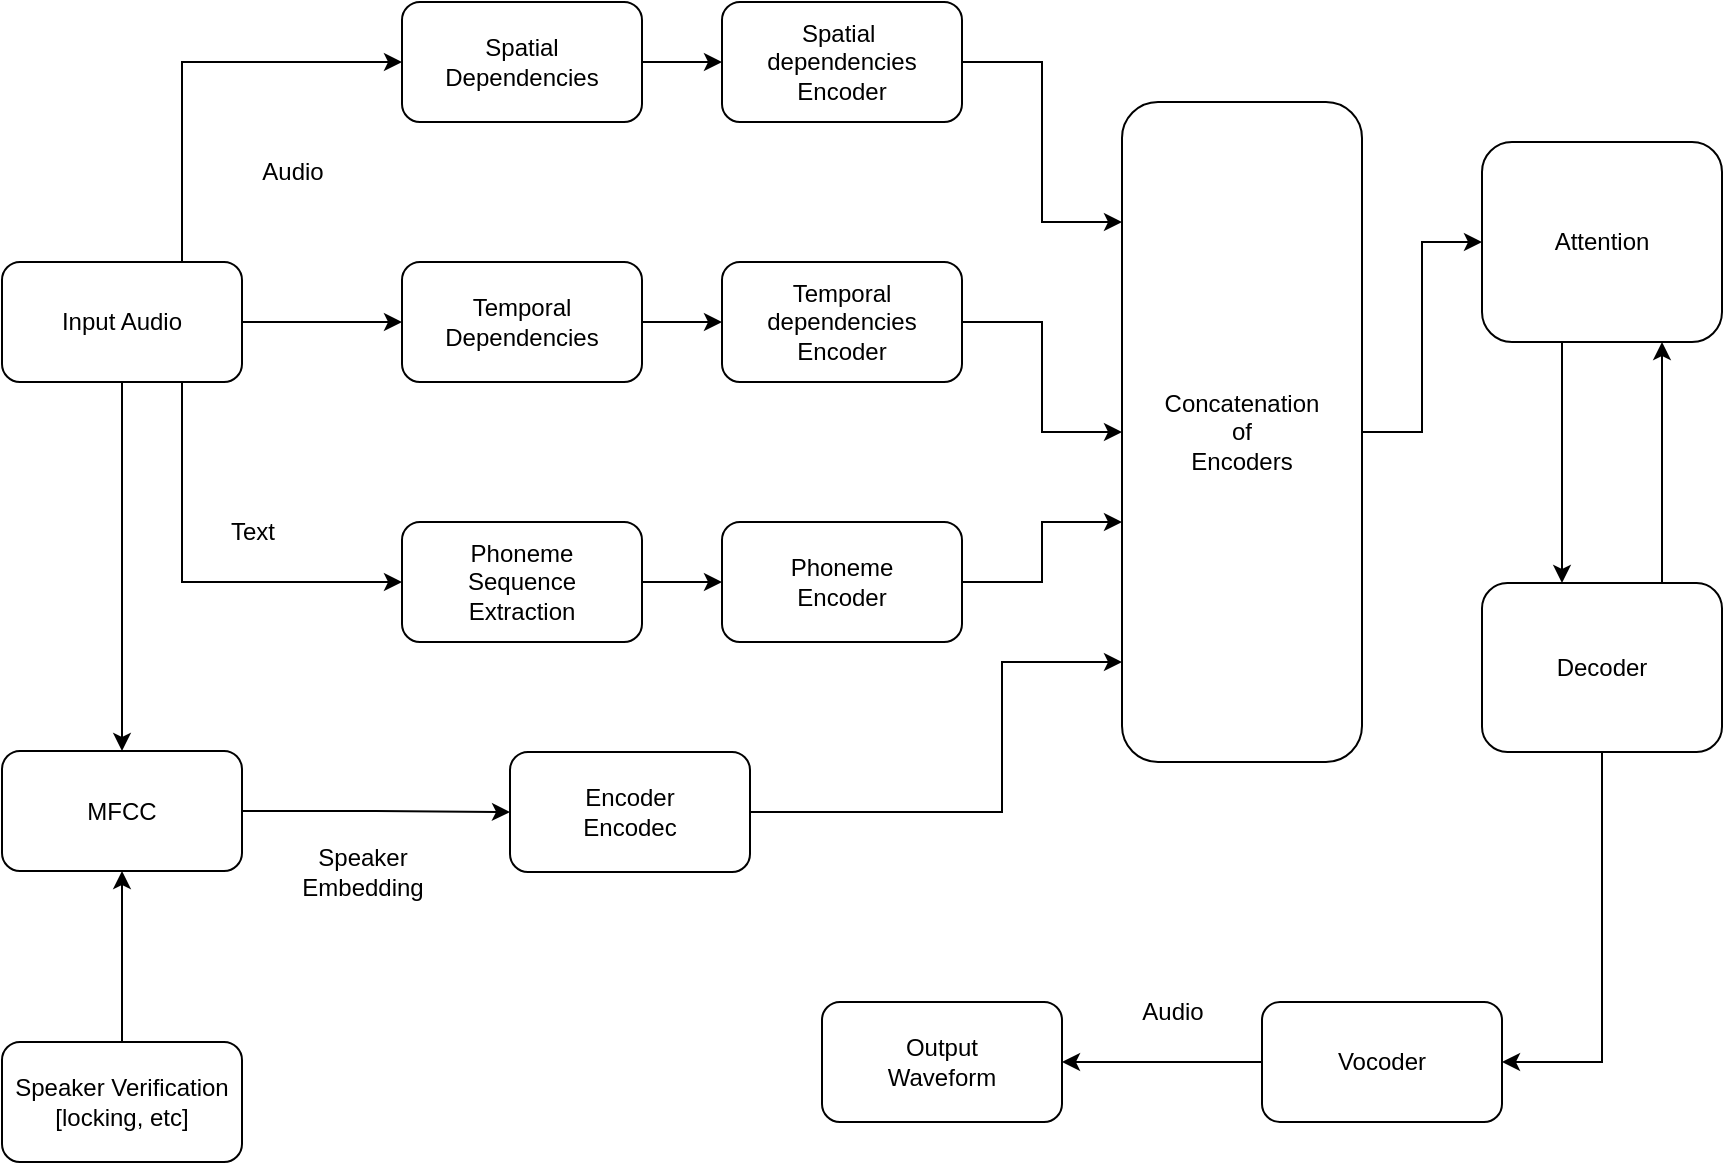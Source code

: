 <mxfile version="21.6.8" type="device">
  <diagram id="C5RBs43oDa-KdzZeNtuy" name="Page-1">
    <mxGraphModel dx="1050" dy="623" grid="1" gridSize="10" guides="1" tooltips="1" connect="1" arrows="1" fold="1" page="1" pageScale="1" pageWidth="827" pageHeight="1169" math="0" shadow="0">
      <root>
        <mxCell id="WIyWlLk6GJQsqaUBKTNV-0" />
        <mxCell id="WIyWlLk6GJQsqaUBKTNV-1" parent="WIyWlLk6GJQsqaUBKTNV-0" />
        <mxCell id="sBbS072iyXXfsRHacHDE-6" style="edgeStyle=orthogonalEdgeStyle;rounded=0;orthogonalLoop=1;jettySize=auto;html=1;" edge="1" parent="WIyWlLk6GJQsqaUBKTNV-1" source="sBbS072iyXXfsRHacHDE-0" target="sBbS072iyXXfsRHacHDE-3">
          <mxGeometry relative="1" as="geometry" />
        </mxCell>
        <mxCell id="sBbS072iyXXfsRHacHDE-7" style="edgeStyle=orthogonalEdgeStyle;rounded=0;orthogonalLoop=1;jettySize=auto;html=1;" edge="1" parent="WIyWlLk6GJQsqaUBKTNV-1" source="sBbS072iyXXfsRHacHDE-0" target="sBbS072iyXXfsRHacHDE-4">
          <mxGeometry relative="1" as="geometry">
            <Array as="points">
              <mxPoint x="130" y="180" />
            </Array>
          </mxGeometry>
        </mxCell>
        <mxCell id="sBbS072iyXXfsRHacHDE-8" style="edgeStyle=orthogonalEdgeStyle;rounded=0;orthogonalLoop=1;jettySize=auto;html=1;" edge="1" parent="WIyWlLk6GJQsqaUBKTNV-1" source="sBbS072iyXXfsRHacHDE-0" target="sBbS072iyXXfsRHacHDE-1">
          <mxGeometry relative="1" as="geometry">
            <Array as="points">
              <mxPoint x="130" y="440" />
            </Array>
          </mxGeometry>
        </mxCell>
        <mxCell id="sBbS072iyXXfsRHacHDE-14" style="edgeStyle=orthogonalEdgeStyle;rounded=0;orthogonalLoop=1;jettySize=auto;html=1;" edge="1" parent="WIyWlLk6GJQsqaUBKTNV-1" source="sBbS072iyXXfsRHacHDE-0" target="sBbS072iyXXfsRHacHDE-11">
          <mxGeometry relative="1" as="geometry" />
        </mxCell>
        <mxCell id="sBbS072iyXXfsRHacHDE-0" value="Input Audio&lt;br&gt;" style="rounded=1;whiteSpace=wrap;html=1;" vertex="1" parent="WIyWlLk6GJQsqaUBKTNV-1">
          <mxGeometry x="40" y="280" width="120" height="60" as="geometry" />
        </mxCell>
        <mxCell id="sBbS072iyXXfsRHacHDE-19" style="edgeStyle=orthogonalEdgeStyle;rounded=0;orthogonalLoop=1;jettySize=auto;html=1;entryX=0;entryY=0.5;entryDx=0;entryDy=0;" edge="1" parent="WIyWlLk6GJQsqaUBKTNV-1" source="sBbS072iyXXfsRHacHDE-1" target="sBbS072iyXXfsRHacHDE-17">
          <mxGeometry relative="1" as="geometry" />
        </mxCell>
        <mxCell id="sBbS072iyXXfsRHacHDE-1" value="Phoneme&lt;br&gt;Sequence&lt;br&gt;Extraction" style="rounded=1;whiteSpace=wrap;html=1;" vertex="1" parent="WIyWlLk6GJQsqaUBKTNV-1">
          <mxGeometry x="240" y="410" width="120" height="60" as="geometry" />
        </mxCell>
        <mxCell id="sBbS072iyXXfsRHacHDE-22" style="edgeStyle=orthogonalEdgeStyle;rounded=0;orthogonalLoop=1;jettySize=auto;html=1;" edge="1" parent="WIyWlLk6GJQsqaUBKTNV-1" source="sBbS072iyXXfsRHacHDE-3" target="sBbS072iyXXfsRHacHDE-20">
          <mxGeometry relative="1" as="geometry" />
        </mxCell>
        <mxCell id="sBbS072iyXXfsRHacHDE-3" value="Temporal Dependencies" style="rounded=1;whiteSpace=wrap;html=1;" vertex="1" parent="WIyWlLk6GJQsqaUBKTNV-1">
          <mxGeometry x="240" y="280" width="120" height="60" as="geometry" />
        </mxCell>
        <mxCell id="sBbS072iyXXfsRHacHDE-23" style="edgeStyle=orthogonalEdgeStyle;rounded=0;orthogonalLoop=1;jettySize=auto;html=1;" edge="1" parent="WIyWlLk6GJQsqaUBKTNV-1" source="sBbS072iyXXfsRHacHDE-4" target="sBbS072iyXXfsRHacHDE-21">
          <mxGeometry relative="1" as="geometry" />
        </mxCell>
        <mxCell id="sBbS072iyXXfsRHacHDE-4" value="Spatial&lt;br&gt;Dependencies" style="rounded=1;whiteSpace=wrap;html=1;" vertex="1" parent="WIyWlLk6GJQsqaUBKTNV-1">
          <mxGeometry x="240" y="150" width="120" height="60" as="geometry" />
        </mxCell>
        <mxCell id="sBbS072iyXXfsRHacHDE-9" value="Text" style="text;html=1;align=center;verticalAlign=middle;resizable=0;points=[];autosize=1;strokeColor=none;fillColor=none;" vertex="1" parent="WIyWlLk6GJQsqaUBKTNV-1">
          <mxGeometry x="140" y="400" width="50" height="30" as="geometry" />
        </mxCell>
        <mxCell id="sBbS072iyXXfsRHacHDE-10" value="Audio" style="text;html=1;align=center;verticalAlign=middle;resizable=0;points=[];autosize=1;strokeColor=none;fillColor=none;" vertex="1" parent="WIyWlLk6GJQsqaUBKTNV-1">
          <mxGeometry x="160" y="220" width="50" height="30" as="geometry" />
        </mxCell>
        <mxCell id="sBbS072iyXXfsRHacHDE-15" style="edgeStyle=orthogonalEdgeStyle;rounded=0;orthogonalLoop=1;jettySize=auto;html=1;" edge="1" parent="WIyWlLk6GJQsqaUBKTNV-1" source="sBbS072iyXXfsRHacHDE-11" target="sBbS072iyXXfsRHacHDE-16">
          <mxGeometry relative="1" as="geometry">
            <mxPoint x="300" y="554.5" as="targetPoint" />
          </mxGeometry>
        </mxCell>
        <mxCell id="sBbS072iyXXfsRHacHDE-11" value="MFCC" style="rounded=1;whiteSpace=wrap;html=1;" vertex="1" parent="WIyWlLk6GJQsqaUBKTNV-1">
          <mxGeometry x="40" y="524.5" width="120" height="60" as="geometry" />
        </mxCell>
        <mxCell id="sBbS072iyXXfsRHacHDE-13" style="edgeStyle=orthogonalEdgeStyle;rounded=0;orthogonalLoop=1;jettySize=auto;html=1;entryX=0.5;entryY=1;entryDx=0;entryDy=0;" edge="1" parent="WIyWlLk6GJQsqaUBKTNV-1" source="sBbS072iyXXfsRHacHDE-12" target="sBbS072iyXXfsRHacHDE-11">
          <mxGeometry relative="1" as="geometry" />
        </mxCell>
        <mxCell id="sBbS072iyXXfsRHacHDE-12" value="Speaker Verification&lt;br&gt;[locking, etc]" style="rounded=1;whiteSpace=wrap;html=1;" vertex="1" parent="WIyWlLk6GJQsqaUBKTNV-1">
          <mxGeometry x="40" y="670" width="120" height="60" as="geometry" />
        </mxCell>
        <mxCell id="sBbS072iyXXfsRHacHDE-28" style="edgeStyle=orthogonalEdgeStyle;rounded=0;orthogonalLoop=1;jettySize=auto;html=1;" edge="1" parent="WIyWlLk6GJQsqaUBKTNV-1" source="sBbS072iyXXfsRHacHDE-16" target="sBbS072iyXXfsRHacHDE-24">
          <mxGeometry relative="1" as="geometry">
            <Array as="points">
              <mxPoint x="540" y="555" />
              <mxPoint x="540" y="480" />
            </Array>
          </mxGeometry>
        </mxCell>
        <mxCell id="sBbS072iyXXfsRHacHDE-16" value="Encoder&lt;br&gt;Encodec" style="rounded=1;whiteSpace=wrap;html=1;" vertex="1" parent="WIyWlLk6GJQsqaUBKTNV-1">
          <mxGeometry x="294" y="525" width="120" height="60" as="geometry" />
        </mxCell>
        <mxCell id="sBbS072iyXXfsRHacHDE-27" style="edgeStyle=orthogonalEdgeStyle;rounded=0;orthogonalLoop=1;jettySize=auto;html=1;" edge="1" parent="WIyWlLk6GJQsqaUBKTNV-1" source="sBbS072iyXXfsRHacHDE-17" target="sBbS072iyXXfsRHacHDE-24">
          <mxGeometry relative="1" as="geometry">
            <Array as="points">
              <mxPoint x="560" y="440" />
              <mxPoint x="560" y="410" />
            </Array>
          </mxGeometry>
        </mxCell>
        <mxCell id="sBbS072iyXXfsRHacHDE-17" value="Phoneme&lt;br&gt;Encoder" style="rounded=1;whiteSpace=wrap;html=1;" vertex="1" parent="WIyWlLk6GJQsqaUBKTNV-1">
          <mxGeometry x="400" y="410" width="120" height="60" as="geometry" />
        </mxCell>
        <mxCell id="sBbS072iyXXfsRHacHDE-18" value="Speaker &lt;br&gt;Embedding" style="text;html=1;align=center;verticalAlign=middle;resizable=0;points=[];autosize=1;strokeColor=none;fillColor=none;" vertex="1" parent="WIyWlLk6GJQsqaUBKTNV-1">
          <mxGeometry x="180" y="565" width="80" height="40" as="geometry" />
        </mxCell>
        <mxCell id="sBbS072iyXXfsRHacHDE-26" style="edgeStyle=orthogonalEdgeStyle;rounded=0;orthogonalLoop=1;jettySize=auto;html=1;" edge="1" parent="WIyWlLk6GJQsqaUBKTNV-1" source="sBbS072iyXXfsRHacHDE-20" target="sBbS072iyXXfsRHacHDE-24">
          <mxGeometry relative="1" as="geometry" />
        </mxCell>
        <mxCell id="sBbS072iyXXfsRHacHDE-20" value="Temporal dependencies&lt;br&gt;Encoder" style="rounded=1;whiteSpace=wrap;html=1;" vertex="1" parent="WIyWlLk6GJQsqaUBKTNV-1">
          <mxGeometry x="400" y="280" width="120" height="60" as="geometry" />
        </mxCell>
        <mxCell id="sBbS072iyXXfsRHacHDE-25" style="edgeStyle=orthogonalEdgeStyle;rounded=0;orthogonalLoop=1;jettySize=auto;html=1;" edge="1" parent="WIyWlLk6GJQsqaUBKTNV-1" source="sBbS072iyXXfsRHacHDE-21" target="sBbS072iyXXfsRHacHDE-24">
          <mxGeometry relative="1" as="geometry">
            <Array as="points">
              <mxPoint x="560" y="180" />
              <mxPoint x="560" y="260" />
            </Array>
          </mxGeometry>
        </mxCell>
        <mxCell id="sBbS072iyXXfsRHacHDE-21" value="Spatial&amp;nbsp;&lt;br&gt;dependencies&lt;br&gt;Encoder" style="rounded=1;whiteSpace=wrap;html=1;" vertex="1" parent="WIyWlLk6GJQsqaUBKTNV-1">
          <mxGeometry x="400" y="150" width="120" height="60" as="geometry" />
        </mxCell>
        <mxCell id="sBbS072iyXXfsRHacHDE-31" style="edgeStyle=orthogonalEdgeStyle;rounded=0;orthogonalLoop=1;jettySize=auto;html=1;" edge="1" parent="WIyWlLk6GJQsqaUBKTNV-1" source="sBbS072iyXXfsRHacHDE-24" target="sBbS072iyXXfsRHacHDE-30">
          <mxGeometry relative="1" as="geometry" />
        </mxCell>
        <mxCell id="sBbS072iyXXfsRHacHDE-24" value="Concatenation&lt;br&gt;of&lt;br&gt;Encoders" style="rounded=1;whiteSpace=wrap;html=1;" vertex="1" parent="WIyWlLk6GJQsqaUBKTNV-1">
          <mxGeometry x="600" y="200" width="120" height="330" as="geometry" />
        </mxCell>
        <mxCell id="sBbS072iyXXfsRHacHDE-33" style="edgeStyle=orthogonalEdgeStyle;rounded=0;orthogonalLoop=1;jettySize=auto;html=1;" edge="1" parent="WIyWlLk6GJQsqaUBKTNV-1" source="sBbS072iyXXfsRHacHDE-29" target="sBbS072iyXXfsRHacHDE-30">
          <mxGeometry relative="1" as="geometry">
            <Array as="points">
              <mxPoint x="870" y="380" />
              <mxPoint x="870" y="380" />
            </Array>
          </mxGeometry>
        </mxCell>
        <mxCell id="sBbS072iyXXfsRHacHDE-35" style="edgeStyle=orthogonalEdgeStyle;rounded=0;orthogonalLoop=1;jettySize=auto;html=1;entryX=1;entryY=0.5;entryDx=0;entryDy=0;" edge="1" parent="WIyWlLk6GJQsqaUBKTNV-1" source="sBbS072iyXXfsRHacHDE-29" target="sBbS072iyXXfsRHacHDE-34">
          <mxGeometry relative="1" as="geometry" />
        </mxCell>
        <mxCell id="sBbS072iyXXfsRHacHDE-29" value="Decoder" style="rounded=1;whiteSpace=wrap;html=1;" vertex="1" parent="WIyWlLk6GJQsqaUBKTNV-1">
          <mxGeometry x="780" y="440.5" width="120" height="84.5" as="geometry" />
        </mxCell>
        <mxCell id="sBbS072iyXXfsRHacHDE-32" style="edgeStyle=orthogonalEdgeStyle;rounded=0;orthogonalLoop=1;jettySize=auto;html=1;" edge="1" parent="WIyWlLk6GJQsqaUBKTNV-1" source="sBbS072iyXXfsRHacHDE-30" target="sBbS072iyXXfsRHacHDE-29">
          <mxGeometry relative="1" as="geometry">
            <Array as="points">
              <mxPoint x="820" y="380" />
              <mxPoint x="820" y="380" />
            </Array>
          </mxGeometry>
        </mxCell>
        <mxCell id="sBbS072iyXXfsRHacHDE-30" value="Attention" style="rounded=1;whiteSpace=wrap;html=1;" vertex="1" parent="WIyWlLk6GJQsqaUBKTNV-1">
          <mxGeometry x="780" y="220" width="120" height="100" as="geometry" />
        </mxCell>
        <mxCell id="sBbS072iyXXfsRHacHDE-37" style="edgeStyle=orthogonalEdgeStyle;rounded=0;orthogonalLoop=1;jettySize=auto;html=1;" edge="1" parent="WIyWlLk6GJQsqaUBKTNV-1" source="sBbS072iyXXfsRHacHDE-34" target="sBbS072iyXXfsRHacHDE-36">
          <mxGeometry relative="1" as="geometry" />
        </mxCell>
        <mxCell id="sBbS072iyXXfsRHacHDE-34" value="Vocoder" style="rounded=1;whiteSpace=wrap;html=1;" vertex="1" parent="WIyWlLk6GJQsqaUBKTNV-1">
          <mxGeometry x="670" y="650" width="120" height="60" as="geometry" />
        </mxCell>
        <mxCell id="sBbS072iyXXfsRHacHDE-36" value="Output&lt;br&gt;Waveform" style="rounded=1;whiteSpace=wrap;html=1;" vertex="1" parent="WIyWlLk6GJQsqaUBKTNV-1">
          <mxGeometry x="450" y="650" width="120" height="60" as="geometry" />
        </mxCell>
        <mxCell id="sBbS072iyXXfsRHacHDE-38" value="Audio" style="text;html=1;align=center;verticalAlign=middle;resizable=0;points=[];autosize=1;strokeColor=none;fillColor=none;" vertex="1" parent="WIyWlLk6GJQsqaUBKTNV-1">
          <mxGeometry x="600" y="640" width="50" height="30" as="geometry" />
        </mxCell>
      </root>
    </mxGraphModel>
  </diagram>
</mxfile>
